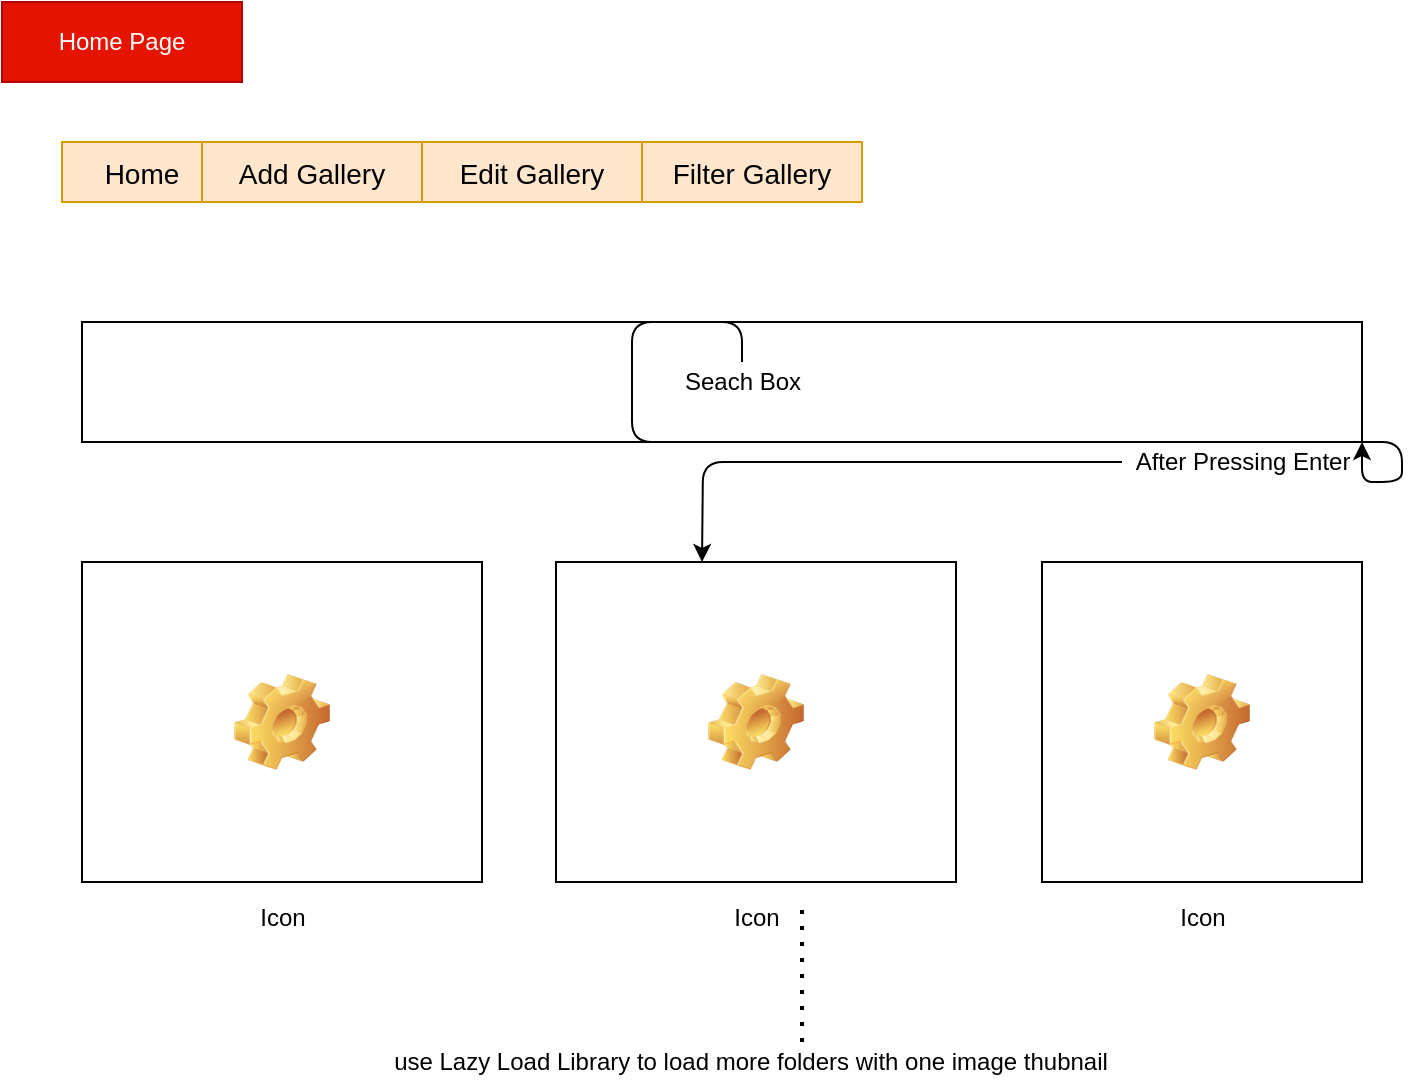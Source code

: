 <mxfile version="19.0.3" type="github" pages="2">
  <diagram name="Step-1" id="OLiRLe5505Yma7OksKm5">
    <mxGraphModel dx="1422" dy="794" grid="1" gridSize="10" guides="1" tooltips="1" connect="1" arrows="1" fold="1" page="1" pageScale="1" pageWidth="827" pageHeight="1169" math="0" shadow="0">
      <root>
        <mxCell id="tBuiChLCB1PYQ4B-vove-0" />
        <mxCell id="tBuiChLCB1PYQ4B-vove-1" parent="tBuiChLCB1PYQ4B-vove-0" />
        <mxCell id="tBuiChLCB1PYQ4B-vove-2" value="" style="rounded=0;whiteSpace=wrap;html=1;" vertex="1" parent="tBuiChLCB1PYQ4B-vove-1">
          <mxGeometry x="80" y="200" width="640" height="60" as="geometry" />
        </mxCell>
        <mxCell id="YjO_mSwZUFGmfdyve1-u-0" value="Home" style="fillColor=#ffe6cc;strokeColor=#d79b00;fontSize=14;rounded=0;sketch=0;" vertex="1" parent="tBuiChLCB1PYQ4B-vove-1">
          <mxGeometry x="70" y="110" width="80" height="30" as="geometry" />
        </mxCell>
        <mxCell id="YjO_mSwZUFGmfdyve1-u-1" value="Add Gallery" style="fillColor=#ffe6cc;strokeColor=#d79b00;fontSize=14;rounded=0;sketch=0;" vertex="1" parent="tBuiChLCB1PYQ4B-vove-1">
          <mxGeometry x="140" y="110" width="110" height="30" as="geometry" />
        </mxCell>
        <mxCell id="kG2MHTU2ryiJJdfTW9yG-0" value="" style="rounded=0;whiteSpace=wrap;html=1;sketch=0;" vertex="1" parent="tBuiChLCB1PYQ4B-vove-1">
          <mxGeometry x="350" y="330" width="120" height="60" as="geometry" />
        </mxCell>
        <mxCell id="kG2MHTU2ryiJJdfTW9yG-1" value="Home Page" style="rounded=0;whiteSpace=wrap;html=1;sketch=0;fillColor=#e51400;fontColor=#ffffff;strokeColor=#B20000;" vertex="1" parent="tBuiChLCB1PYQ4B-vove-1">
          <mxGeometry x="40" y="40" width="120" height="40" as="geometry" />
        </mxCell>
        <mxCell id="kG2MHTU2ryiJJdfTW9yG-3" value="Edit Gallery" style="fillColor=#ffe6cc;strokeColor=#d79b00;fontSize=14;rounded=0;sketch=0;" vertex="1" parent="tBuiChLCB1PYQ4B-vove-1">
          <mxGeometry x="250" y="110" width="110" height="30" as="geometry" />
        </mxCell>
        <mxCell id="kG2MHTU2ryiJJdfTW9yG-4" value="Filter Gallery" style="fillColor=#ffe6cc;strokeColor=#d79b00;fontSize=14;rounded=0;sketch=0;" vertex="1" parent="tBuiChLCB1PYQ4B-vove-1">
          <mxGeometry x="360" y="110" width="110" height="30" as="geometry" />
        </mxCell>
        <object label="Search Bar" id="tBuiChLCB1PYQ4B-vove-3">
          <mxCell parent="tBuiChLCB1PYQ4B-vove-0" />
        </object>
        <mxCell id="tBuiChLCB1PYQ4B-vove-4" style="edgeStyle=orthogonalEdgeStyle;curved=0;rounded=1;sketch=0;orthogonalLoop=1;jettySize=auto;html=1;entryX=1;entryY=1;entryDx=0;entryDy=0;" edge="1" parent="tBuiChLCB1PYQ4B-vove-3" source="tBuiChLCB1PYQ4B-vove-5" target="tBuiChLCB1PYQ4B-vove-2">
          <mxGeometry relative="1" as="geometry" />
        </mxCell>
        <mxCell id="tBuiChLCB1PYQ4B-vove-5" value="Seach Box" style="text;html=1;resizable=0;autosize=1;align=center;verticalAlign=middle;points=[];fillColor=none;strokeColor=none;rounded=0;sketch=0;" vertex="1" parent="tBuiChLCB1PYQ4B-vove-3">
          <mxGeometry x="375" y="220" width="70" height="20" as="geometry" />
        </mxCell>
        <mxCell id="tBuiChLCB1PYQ4B-vove-6" style="edgeStyle=orthogonalEdgeStyle;curved=0;rounded=1;sketch=0;orthogonalLoop=1;jettySize=auto;html=1;" edge="1" parent="tBuiChLCB1PYQ4B-vove-3" source="tBuiChLCB1PYQ4B-vove-7">
          <mxGeometry relative="1" as="geometry">
            <mxPoint x="390" y="320" as="targetPoint" />
          </mxGeometry>
        </mxCell>
        <mxCell id="tBuiChLCB1PYQ4B-vove-7" value="After Pressing Enter" style="text;html=1;resizable=0;autosize=1;align=center;verticalAlign=middle;points=[];fillColor=none;strokeColor=none;rounded=0;sketch=0;" vertex="1" parent="tBuiChLCB1PYQ4B-vove-3">
          <mxGeometry x="600" y="260" width="120" height="20" as="geometry" />
        </mxCell>
        <mxCell id="tBuiChLCB1PYQ4B-vove-8" value="results with gallery folder" parent="tBuiChLCB1PYQ4B-vove-0" />
        <mxCell id="tBuiChLCB1PYQ4B-vove-9" value="Icon" style="icon;html=1;image=img/clipart/Gear_128x128.png;rounded=0;sketch=0;" vertex="1" parent="tBuiChLCB1PYQ4B-vove-8">
          <mxGeometry x="80" y="320" width="200" height="160" as="geometry" />
        </mxCell>
        <mxCell id="tBuiChLCB1PYQ4B-vove-10" value="Icon" style="icon;html=1;image=img/clipart/Gear_128x128.png;rounded=0;sketch=0;" vertex="1" parent="tBuiChLCB1PYQ4B-vove-8">
          <mxGeometry x="317" y="320" width="200" height="160" as="geometry" />
        </mxCell>
        <mxCell id="tBuiChLCB1PYQ4B-vove-11" value="Icon" style="icon;html=1;image=img/clipart/Gear_128x128.png;rounded=0;sketch=0;" vertex="1" parent="tBuiChLCB1PYQ4B-vove-8">
          <mxGeometry x="560" y="320" width="160" height="160" as="geometry" />
        </mxCell>
        <mxCell id="tBuiChLCB1PYQ4B-vove-12" value="" style="endArrow=none;dashed=1;html=1;dashPattern=1 3;strokeWidth=2;rounded=1;sketch=0;curved=0;" edge="1" parent="tBuiChLCB1PYQ4B-vove-8">
          <mxGeometry width="50" height="50" relative="1" as="geometry">
            <mxPoint x="440" y="560" as="sourcePoint" />
            <mxPoint x="440" y="490" as="targetPoint" />
          </mxGeometry>
        </mxCell>
        <mxCell id="tBuiChLCB1PYQ4B-vove-13" value="scroll down" parent="tBuiChLCB1PYQ4B-vove-0" />
        <mxCell id="tBuiChLCB1PYQ4B-vove-14" value="use Lazy Load Library to load more folders with one image thubnail" style="text;html=1;resizable=0;autosize=1;align=center;verticalAlign=middle;points=[];fillColor=none;strokeColor=none;rounded=0;sketch=0;" vertex="1" parent="tBuiChLCB1PYQ4B-vove-13">
          <mxGeometry x="229" y="560" width="370" height="20" as="geometry" />
        </mxCell>
      </root>
    </mxGraphModel>
  </diagram>
  <diagram id="VOBozGvx165cPO-TkTpQ" name="Add-Gallery-Steps">
    <mxGraphModel dx="1422" dy="794" grid="1" gridSize="10" guides="1" tooltips="1" connect="1" arrows="1" fold="1" page="1" pageScale="1" pageWidth="827" pageHeight="1169" math="0" shadow="0">
      <root>
        <mxCell id="0" />
        <mxCell id="1" parent="0" />
        <mxCell id="to9vHnhRQwAdo1gKtXZy-2" style="edgeStyle=orthogonalEdgeStyle;curved=0;rounded=1;sketch=0;orthogonalLoop=1;jettySize=auto;html=1;entryX=0.5;entryY=0;entryDx=0;entryDy=0;" edge="1" parent="1" source="hC3AnCMwuv3fSxeQHiCX-23" target="hC3AnCMwuv3fSxeQHiCX-3">
          <mxGeometry relative="1" as="geometry" />
        </mxCell>
        <mxCell id="hC3AnCMwuv3fSxeQHiCX-23" value="" style="shape=message;html=1;whiteSpace=wrap;html=1;outlineConnect=0;rounded=0;sketch=0;" vertex="1" parent="1">
          <mxGeometry x="143.75" y="180" width="440" height="190" as="geometry" />
        </mxCell>
        <mxCell id="to9vHnhRQwAdo1gKtXZy-1" style="edgeStyle=orthogonalEdgeStyle;curved=0;rounded=1;sketch=0;orthogonalLoop=1;jettySize=auto;html=1;entryX=0.5;entryY=0;entryDx=0;entryDy=0;" edge="1" parent="1" source="hC3AnCMwuv3fSxeQHiCX-1" target="hC3AnCMwuv3fSxeQHiCX-6">
          <mxGeometry relative="1" as="geometry" />
        </mxCell>
        <mxCell id="hC3AnCMwuv3fSxeQHiCX-1" value="InputTextBox: Enter Gallery Name" style="rounded=0;whiteSpace=wrap;html=1;sketch=0;" vertex="1" parent="1">
          <mxGeometry x="99.5" y="80" width="570" height="60" as="geometry" />
        </mxCell>
        <mxCell id="hC3AnCMwuv3fSxeQHiCX-25" style="edgeStyle=orthogonalEdgeStyle;curved=0;rounded=1;sketch=0;orthogonalLoop=1;jettySize=auto;html=1;" edge="1" parent="1" source="hC3AnCMwuv3fSxeQHiCX-2">
          <mxGeometry relative="1" as="geometry">
            <mxPoint x="79.75" y="384" as="targetPoint" />
          </mxGeometry>
        </mxCell>
        <mxCell id="hC3AnCMwuv3fSxeQHiCX-2" value="Browse Image" style="rounded=0;whiteSpace=wrap;html=1;sketch=0;" vertex="1" parent="1">
          <mxGeometry x="284.5" y="300" width="200" height="60" as="geometry" />
        </mxCell>
        <mxCell id="hC3AnCMwuv3fSxeQHiCX-5" style="edgeStyle=orthogonalEdgeStyle;curved=0;rounded=1;sketch=0;orthogonalLoop=1;jettySize=auto;html=1;entryX=-0.021;entryY=0.58;entryDx=0;entryDy=0;entryPerimeter=0;" edge="1" parent="1" source="hC3AnCMwuv3fSxeQHiCX-3" target="hC3AnCMwuv3fSxeQHiCX-7">
          <mxGeometry relative="1" as="geometry">
            <mxPoint x="463.75" y="348.44" as="targetPoint" />
          </mxGeometry>
        </mxCell>
        <mxCell id="hC3AnCMwuv3fSxeQHiCX-3" value="Upload Image" style="rounded=1;html=1;shadow=0;dashed=0;whiteSpace=wrap;fontSize=10;fillColor=#666666;align=center;strokeColor=#4D4D4D;fontColor=#ffffff;sketch=0;" vertex="1" parent="1">
          <mxGeometry x="311" y="450" width="105.5" height="16.88" as="geometry" />
        </mxCell>
        <mxCell id="hC3AnCMwuv3fSxeQHiCX-6" value="Input Box for Image Tag" style="rounded=0;whiteSpace=wrap;html=1;sketch=0;" vertex="1" parent="1">
          <mxGeometry x="284.5" y="180" width="200" height="30" as="geometry" />
        </mxCell>
        <mxCell id="hC3AnCMwuv3fSxeQHiCX-18" style="edgeStyle=orthogonalEdgeStyle;curved=0;rounded=1;sketch=0;orthogonalLoop=1;jettySize=auto;html=1;entryX=0.614;entryY=0.154;entryDx=0;entryDy=0;entryPerimeter=0;" edge="1" parent="1" source="hC3AnCMwuv3fSxeQHiCX-7" target="hC3AnCMwuv3fSxeQHiCX-9">
          <mxGeometry relative="1" as="geometry" />
        </mxCell>
        <mxCell id="hC3AnCMwuv3fSxeQHiCX-19" style="edgeStyle=orthogonalEdgeStyle;curved=0;rounded=1;sketch=0;orthogonalLoop=1;jettySize=auto;html=1;entryX=0.514;entryY=0.123;entryDx=0;entryDy=0;entryPerimeter=0;" edge="1" parent="1" source="hC3AnCMwuv3fSxeQHiCX-7" target="hC3AnCMwuv3fSxeQHiCX-14">
          <mxGeometry relative="1" as="geometry" />
        </mxCell>
        <mxCell id="hC3AnCMwuv3fSxeQHiCX-7" value="" style="html=1;verticalLabelPosition=bottom;align=center;labelBackgroundColor=#ffffff;verticalAlign=top;strokeWidth=2;strokeColor=#0080F0;shadow=0;dashed=0;shape=mxgraph.ios7.icons.folder;rounded=0;sketch=0;" vertex="1" parent="1">
          <mxGeometry x="613.75" y="380" width="140" height="100" as="geometry" />
        </mxCell>
        <mxCell id="hC3AnCMwuv3fSxeQHiCX-8" value="Src folder" style="text;html=1;resizable=0;autosize=1;align=center;verticalAlign=middle;points=[];fillColor=none;strokeColor=none;rounded=0;sketch=0;" vertex="1" parent="1">
          <mxGeometry x="643.75" y="430" width="70" height="20" as="geometry" />
        </mxCell>
        <mxCell id="hC3AnCMwuv3fSxeQHiCX-9" value="" style="html=1;verticalLabelPosition=bottom;align=center;labelBackgroundColor=#ffffff;verticalAlign=top;strokeWidth=2;strokeColor=#0080F0;shadow=0;dashed=0;shape=mxgraph.ios7.icons.folder;rounded=0;sketch=0;" vertex="1" parent="1">
          <mxGeometry x="613.75" y="505" width="70" height="65" as="geometry" />
        </mxCell>
        <mxCell id="hC3AnCMwuv3fSxeQHiCX-14" value="" style="html=1;verticalLabelPosition=bottom;align=center;labelBackgroundColor=#ffffff;verticalAlign=top;strokeWidth=2;strokeColor=#0080F0;shadow=0;dashed=0;shape=mxgraph.ios7.icons.folder;rounded=0;sketch=0;" vertex="1" parent="1">
          <mxGeometry x="703.75" y="505" width="70" height="65" as="geometry" />
        </mxCell>
        <mxCell id="hC3AnCMwuv3fSxeQHiCX-20" value="Gallery Name" style="text;html=1;resizable=0;autosize=1;align=center;verticalAlign=middle;points=[];fillColor=none;strokeColor=none;rounded=0;sketch=0;" vertex="1" parent="1">
          <mxGeometry x="613.75" y="570" width="90" height="20" as="geometry" />
        </mxCell>
        <mxCell id="hC3AnCMwuv3fSxeQHiCX-21" value="Gallery Name" style="text;html=1;resizable=0;autosize=1;align=center;verticalAlign=middle;points=[];fillColor=none;strokeColor=none;rounded=0;sketch=0;" vertex="1" parent="1">
          <mxGeometry x="703.75" y="570" width="90" height="20" as="geometry" />
        </mxCell>
        <mxCell id="hC3AnCMwuv3fSxeQHiCX-24" value="" style="shape=image;html=1;verticalAlign=top;verticalLabelPosition=bottom;labelBackgroundColor=#ffffff;imageAspect=0;aspect=fixed;image=https://cdn2.iconfinder.com/data/icons/essential-web-3/50/gallery-picture-photo-show-images-128.png;rounded=0;sketch=0;" vertex="1" parent="1">
          <mxGeometry x="21.75" y="380" width="128" height="128" as="geometry" />
        </mxCell>
        <mxCell id="hC3AnCMwuv3fSxeQHiCX-26" value="Select Multiple Images" style="text;html=1;resizable=0;autosize=1;align=center;verticalAlign=middle;points=[];fillColor=none;strokeColor=none;rounded=0;sketch=0;" vertex="1" parent="1">
          <mxGeometry x="15.75" y="216" width="140" height="20" as="geometry" />
        </mxCell>
        <mxCell id="MCIwJVAZrtuaHLq1juYa-1" value="Add Gallery" style="text;html=1;resizable=0;autosize=1;align=center;verticalAlign=middle;points=[];fillColor=#60a917;strokeColor=#2D7600;rounded=0;sketch=0;fontColor=#ffffff;" vertex="1" parent="1">
          <mxGeometry x="15.75" y="20" width="80" height="20" as="geometry" />
        </mxCell>
      </root>
    </mxGraphModel>
  </diagram>
</mxfile>
